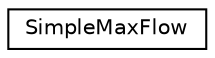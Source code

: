 digraph "Graphical Class Hierarchy"
{
 // LATEX_PDF_SIZE
  edge [fontname="Helvetica",fontsize="10",labelfontname="Helvetica",labelfontsize="10"];
  node [fontname="Helvetica",fontsize="10",shape=record];
  rankdir="LR";
  Node0 [label="SimpleMaxFlow",height=0.2,width=0.4,color="black", fillcolor="white", style="filled",URL="$classoperations__research_1_1_simple_max_flow.html",tooltip=" "];
}
